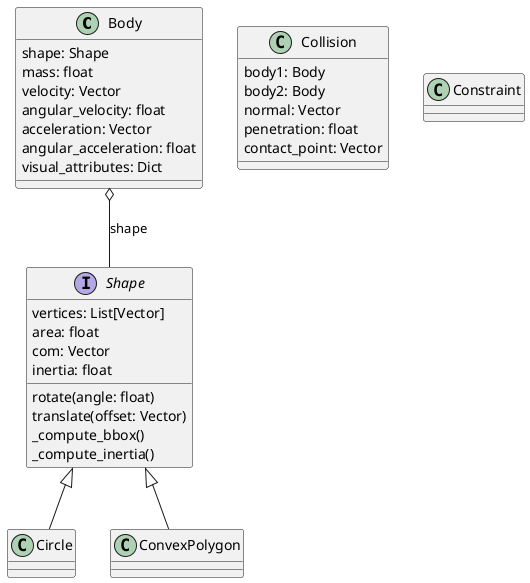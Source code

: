 @startuml
class Body {
    shape: Shape
    mass: float
    velocity: Vector
    angular_velocity: float
    acceleration: Vector
    angular_acceleration: float
    visual_attributes: Dict
}
interface Shape {
    vertices: List[Vector]
    area: float
    com: Vector
    inertia: float
    rotate(angle: float)
    translate(offset: Vector)
    _compute_bbox()
    _compute_inertia()

}
class Circle
class ConvexPolygon
Shape <|-- Circle 
Shape <|-- ConvexPolygon
Body o-- Shape: shape

class Collision {
    body1: Body
    body2: Body
    normal: Vector
    penetration: float
    contact_point: Vector
}

class Constraint
@enduml